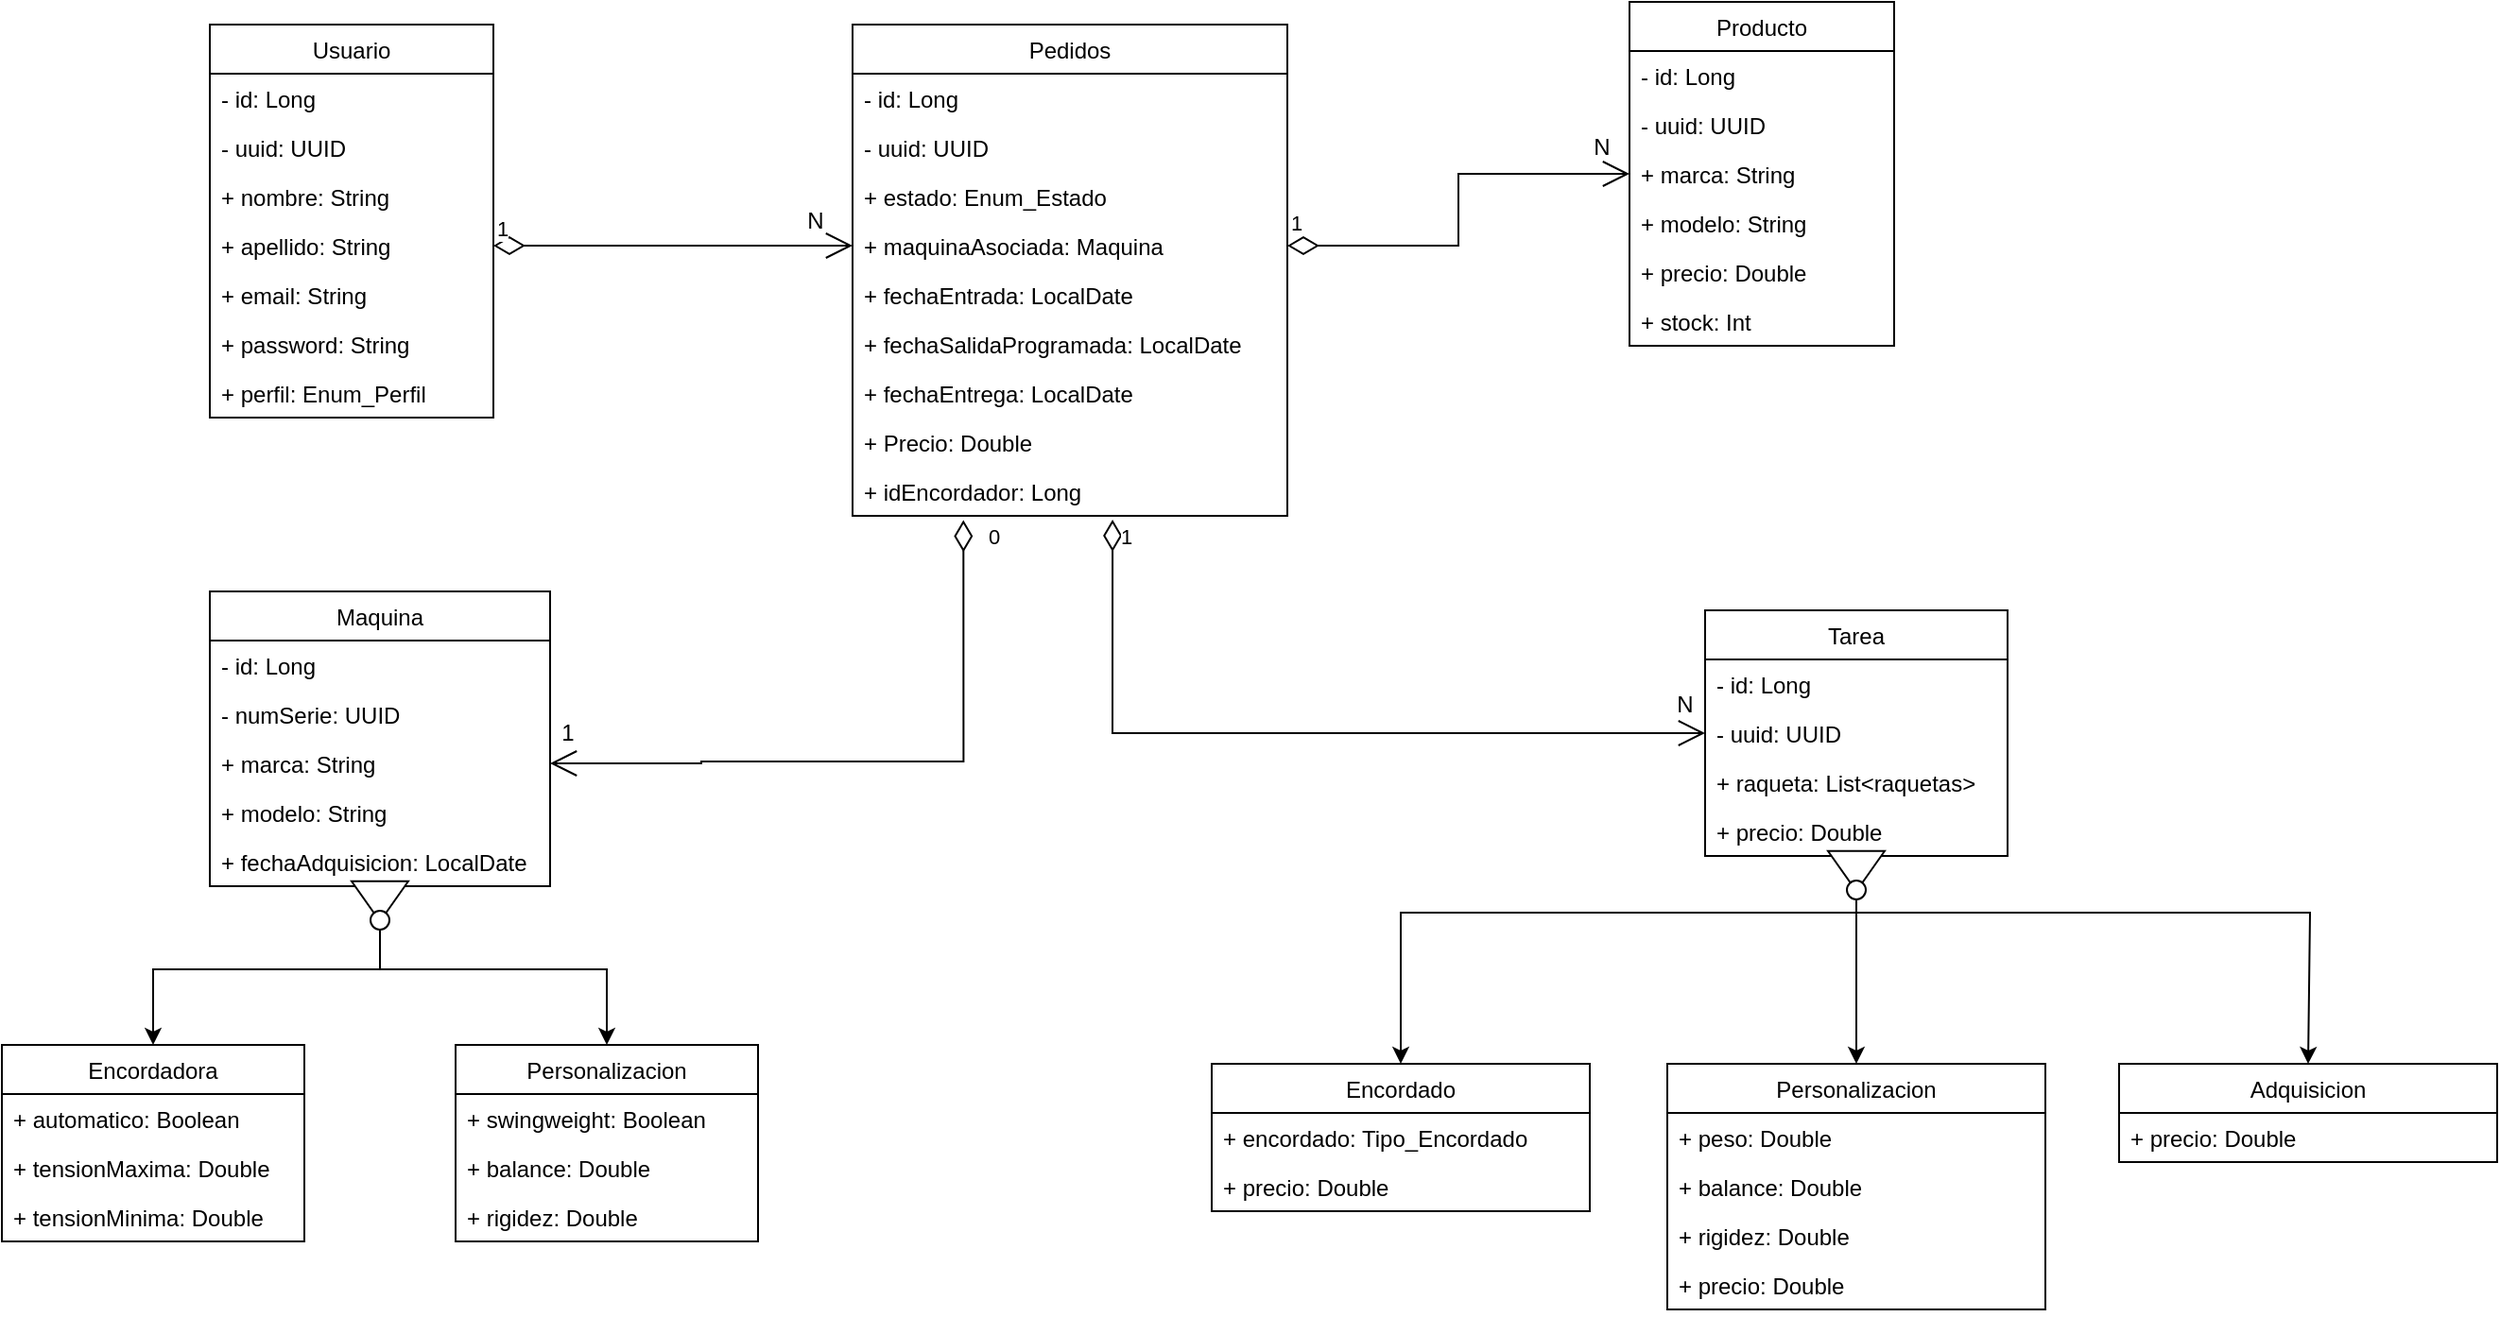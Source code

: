 <mxfile version="20.3.0" type="device"><diagram id="C5RBs43oDa-KdzZeNtuy" name="Page-1"><mxGraphModel dx="1584" dy="972" grid="1" gridSize="10" guides="1" tooltips="1" connect="1" arrows="1" fold="1" page="1" pageScale="1" pageWidth="827" pageHeight="1169" math="0" shadow="0"><root><mxCell id="WIyWlLk6GJQsqaUBKTNV-0"/><mxCell id="WIyWlLk6GJQsqaUBKTNV-1" parent="WIyWlLk6GJQsqaUBKTNV-0"/><mxCell id="wLVJEsf6AbZPAwA1VKSY-4" value="Usuario" style="swimlane;fontStyle=0;childLayout=stackLayout;horizontal=1;startSize=26;fillColor=none;horizontalStack=0;resizeParent=1;resizeParentMax=0;resizeLast=0;collapsible=1;marginBottom=0;" parent="WIyWlLk6GJQsqaUBKTNV-1" vertex="1"><mxGeometry x="240" y="80" width="150" height="208" as="geometry"/></mxCell><mxCell id="wLVJEsf6AbZPAwA1VKSY-5" value="- id: Long" style="text;strokeColor=none;fillColor=none;align=left;verticalAlign=top;spacingLeft=4;spacingRight=4;overflow=hidden;rotatable=0;points=[[0,0.5],[1,0.5]];portConstraint=eastwest;" parent="wLVJEsf6AbZPAwA1VKSY-4" vertex="1"><mxGeometry y="26" width="150" height="26" as="geometry"/></mxCell><mxCell id="wLVJEsf6AbZPAwA1VKSY-13" value="- uuid: UUID" style="text;strokeColor=none;fillColor=none;align=left;verticalAlign=top;spacingLeft=4;spacingRight=4;overflow=hidden;rotatable=0;points=[[0,0.5],[1,0.5]];portConstraint=eastwest;" parent="wLVJEsf6AbZPAwA1VKSY-4" vertex="1"><mxGeometry y="52" width="150" height="26" as="geometry"/></mxCell><mxCell id="wLVJEsf6AbZPAwA1VKSY-6" value="+ nombre: String" style="text;strokeColor=none;fillColor=none;align=left;verticalAlign=top;spacingLeft=4;spacingRight=4;overflow=hidden;rotatable=0;points=[[0,0.5],[1,0.5]];portConstraint=eastwest;" parent="wLVJEsf6AbZPAwA1VKSY-4" vertex="1"><mxGeometry y="78" width="150" height="26" as="geometry"/></mxCell><mxCell id="wLVJEsf6AbZPAwA1VKSY-7" value="+ apellido: String" style="text;strokeColor=none;fillColor=none;align=left;verticalAlign=top;spacingLeft=4;spacingRight=4;overflow=hidden;rotatable=0;points=[[0,0.5],[1,0.5]];portConstraint=eastwest;" parent="wLVJEsf6AbZPAwA1VKSY-4" vertex="1"><mxGeometry y="104" width="150" height="26" as="geometry"/></mxCell><mxCell id="wLVJEsf6AbZPAwA1VKSY-12" value="+ email: String&#10;" style="text;strokeColor=none;fillColor=none;align=left;verticalAlign=top;spacingLeft=4;spacingRight=4;overflow=hidden;rotatable=0;points=[[0,0.5],[1,0.5]];portConstraint=eastwest;" parent="wLVJEsf6AbZPAwA1VKSY-4" vertex="1"><mxGeometry y="130" width="150" height="26" as="geometry"/></mxCell><mxCell id="wLVJEsf6AbZPAwA1VKSY-14" value="+ password: String&#10;" style="text;strokeColor=none;fillColor=none;align=left;verticalAlign=top;spacingLeft=4;spacingRight=4;overflow=hidden;rotatable=0;points=[[0,0.5],[1,0.5]];portConstraint=eastwest;" parent="wLVJEsf6AbZPAwA1VKSY-4" vertex="1"><mxGeometry y="156" width="150" height="26" as="geometry"/></mxCell><mxCell id="wLVJEsf6AbZPAwA1VKSY-15" value="+ perfil: Enum_Perfil" style="text;strokeColor=none;fillColor=none;align=left;verticalAlign=top;spacingLeft=4;spacingRight=4;overflow=hidden;rotatable=0;points=[[0,0.5],[1,0.5]];portConstraint=eastwest;" parent="wLVJEsf6AbZPAwA1VKSY-4" vertex="1"><mxGeometry y="182" width="150" height="26" as="geometry"/></mxCell><mxCell id="wLVJEsf6AbZPAwA1VKSY-16" value="Pedidos" style="swimlane;fontStyle=0;childLayout=stackLayout;horizontal=1;startSize=26;fillColor=none;horizontalStack=0;resizeParent=1;resizeParentMax=0;resizeLast=0;collapsible=1;marginBottom=0;" parent="WIyWlLk6GJQsqaUBKTNV-1" vertex="1"><mxGeometry x="580" y="80" width="230" height="260" as="geometry"/></mxCell><mxCell id="wLVJEsf6AbZPAwA1VKSY-17" value="- id: Long" style="text;strokeColor=none;fillColor=none;align=left;verticalAlign=top;spacingLeft=4;spacingRight=4;overflow=hidden;rotatable=0;points=[[0,0.5],[1,0.5]];portConstraint=eastwest;" parent="wLVJEsf6AbZPAwA1VKSY-16" vertex="1"><mxGeometry y="26" width="230" height="26" as="geometry"/></mxCell><mxCell id="wLVJEsf6AbZPAwA1VKSY-18" value="- uuid: UUID" style="text;strokeColor=none;fillColor=none;align=left;verticalAlign=top;spacingLeft=4;spacingRight=4;overflow=hidden;rotatable=0;points=[[0,0.5],[1,0.5]];portConstraint=eastwest;" parent="wLVJEsf6AbZPAwA1VKSY-16" vertex="1"><mxGeometry y="52" width="230" height="26" as="geometry"/></mxCell><mxCell id="wLVJEsf6AbZPAwA1VKSY-19" value="+ estado: Enum_Estado" style="text;strokeColor=none;fillColor=none;align=left;verticalAlign=top;spacingLeft=4;spacingRight=4;overflow=hidden;rotatable=0;points=[[0,0.5],[1,0.5]];portConstraint=eastwest;" parent="wLVJEsf6AbZPAwA1VKSY-16" vertex="1"><mxGeometry y="78" width="230" height="26" as="geometry"/></mxCell><mxCell id="wLVJEsf6AbZPAwA1VKSY-20" value="+ maquinaAsociada: Maquina" style="text;strokeColor=none;fillColor=none;align=left;verticalAlign=top;spacingLeft=4;spacingRight=4;overflow=hidden;rotatable=0;points=[[0,0.5],[1,0.5]];portConstraint=eastwest;" parent="wLVJEsf6AbZPAwA1VKSY-16" vertex="1"><mxGeometry y="104" width="230" height="26" as="geometry"/></mxCell><mxCell id="wLVJEsf6AbZPAwA1VKSY-21" value="+ fechaEntrada: LocalDate" style="text;strokeColor=none;fillColor=none;align=left;verticalAlign=top;spacingLeft=4;spacingRight=4;overflow=hidden;rotatable=0;points=[[0,0.5],[1,0.5]];portConstraint=eastwest;" parent="wLVJEsf6AbZPAwA1VKSY-16" vertex="1"><mxGeometry y="130" width="230" height="26" as="geometry"/></mxCell><mxCell id="wLVJEsf6AbZPAwA1VKSY-22" value="+ fechaSalidaProgramada: LocalDate" style="text;strokeColor=none;fillColor=none;align=left;verticalAlign=top;spacingLeft=4;spacingRight=4;overflow=hidden;rotatable=0;points=[[0,0.5],[1,0.5]];portConstraint=eastwest;" parent="wLVJEsf6AbZPAwA1VKSY-16" vertex="1"><mxGeometry y="156" width="230" height="26" as="geometry"/></mxCell><mxCell id="wLVJEsf6AbZPAwA1VKSY-23" value="+ fechaEntrega: LocalDate" style="text;strokeColor=none;fillColor=none;align=left;verticalAlign=top;spacingLeft=4;spacingRight=4;overflow=hidden;rotatable=0;points=[[0,0.5],[1,0.5]];portConstraint=eastwest;" parent="wLVJEsf6AbZPAwA1VKSY-16" vertex="1"><mxGeometry y="182" width="230" height="26" as="geometry"/></mxCell><mxCell id="wLVJEsf6AbZPAwA1VKSY-24" value="+ Precio: Double" style="text;strokeColor=none;fillColor=none;align=left;verticalAlign=top;spacingLeft=4;spacingRight=4;overflow=hidden;rotatable=0;points=[[0,0.5],[1,0.5]];portConstraint=eastwest;" parent="wLVJEsf6AbZPAwA1VKSY-16" vertex="1"><mxGeometry y="208" width="230" height="26" as="geometry"/></mxCell><mxCell id="wLVJEsf6AbZPAwA1VKSY-25" value="+ idEncordador: Long" style="text;strokeColor=none;fillColor=none;align=left;verticalAlign=top;spacingLeft=4;spacingRight=4;overflow=hidden;rotatable=0;points=[[0,0.5],[1,0.5]];portConstraint=eastwest;" parent="wLVJEsf6AbZPAwA1VKSY-16" vertex="1"><mxGeometry y="234" width="230" height="26" as="geometry"/></mxCell><mxCell id="wLVJEsf6AbZPAwA1VKSY-26" value="1" style="endArrow=open;html=1;endSize=12;startArrow=diamondThin;startSize=14;startFill=0;edgeStyle=orthogonalEdgeStyle;align=left;verticalAlign=bottom;rounded=0;exitX=1;exitY=0.5;exitDx=0;exitDy=0;entryX=0;entryY=0.5;entryDx=0;entryDy=0;" parent="WIyWlLk6GJQsqaUBKTNV-1" source="wLVJEsf6AbZPAwA1VKSY-7" target="wLVJEsf6AbZPAwA1VKSY-20" edge="1"><mxGeometry x="-1" relative="1" as="geometry"><mxPoint x="410" y="190" as="sourcePoint"/><mxPoint x="570" y="190" as="targetPoint"/><mxPoint as="offset"/></mxGeometry></mxCell><mxCell id="wLVJEsf6AbZPAwA1VKSY-28" value="N" style="text;html=1;align=center;verticalAlign=middle;resizable=0;points=[];autosize=1;strokeColor=none;fillColor=none;" parent="WIyWlLk6GJQsqaUBKTNV-1" vertex="1"><mxGeometry x="545" y="169" width="30" height="30" as="geometry"/></mxCell><mxCell id="wLVJEsf6AbZPAwA1VKSY-29" value="Maquina" style="swimlane;fontStyle=0;childLayout=stackLayout;horizontal=1;startSize=26;fillColor=none;horizontalStack=0;resizeParent=1;resizeParentMax=0;resizeLast=0;collapsible=1;marginBottom=0;" parent="WIyWlLk6GJQsqaUBKTNV-1" vertex="1"><mxGeometry x="240" y="380" width="180" height="156" as="geometry"/></mxCell><mxCell id="wLVJEsf6AbZPAwA1VKSY-30" value="- id: Long" style="text;strokeColor=none;fillColor=none;align=left;verticalAlign=top;spacingLeft=4;spacingRight=4;overflow=hidden;rotatable=0;points=[[0,0.5],[1,0.5]];portConstraint=eastwest;" parent="wLVJEsf6AbZPAwA1VKSY-29" vertex="1"><mxGeometry y="26" width="180" height="26" as="geometry"/></mxCell><mxCell id="wLVJEsf6AbZPAwA1VKSY-31" value="- numSerie: UUID" style="text;strokeColor=none;fillColor=none;align=left;verticalAlign=top;spacingLeft=4;spacingRight=4;overflow=hidden;rotatable=0;points=[[0,0.5],[1,0.5]];portConstraint=eastwest;" parent="wLVJEsf6AbZPAwA1VKSY-29" vertex="1"><mxGeometry y="52" width="180" height="26" as="geometry"/></mxCell><mxCell id="wLVJEsf6AbZPAwA1VKSY-32" value="+ marca: String" style="text;strokeColor=none;fillColor=none;align=left;verticalAlign=top;spacingLeft=4;spacingRight=4;overflow=hidden;rotatable=0;points=[[0,0.5],[1,0.5]];portConstraint=eastwest;" parent="wLVJEsf6AbZPAwA1VKSY-29" vertex="1"><mxGeometry y="78" width="180" height="26" as="geometry"/></mxCell><mxCell id="wLVJEsf6AbZPAwA1VKSY-52" value="+ modelo: String" style="text;strokeColor=none;fillColor=none;align=left;verticalAlign=top;spacingLeft=4;spacingRight=4;overflow=hidden;rotatable=0;points=[[0,0.5],[1,0.5]];portConstraint=eastwest;" parent="wLVJEsf6AbZPAwA1VKSY-29" vertex="1"><mxGeometry y="104" width="180" height="26" as="geometry"/></mxCell><mxCell id="wLVJEsf6AbZPAwA1VKSY-53" value="+ fechaAdquisicion: LocalDate" style="text;strokeColor=none;fillColor=none;align=left;verticalAlign=top;spacingLeft=4;spacingRight=4;overflow=hidden;rotatable=0;points=[[0,0.5],[1,0.5]];portConstraint=eastwest;" parent="wLVJEsf6AbZPAwA1VKSY-29" vertex="1"><mxGeometry y="130" width="180" height="26" as="geometry"/></mxCell><mxCell id="wLVJEsf6AbZPAwA1VKSY-54" value="" style="triangle;whiteSpace=wrap;html=1;rotation=90;" parent="WIyWlLk6GJQsqaUBKTNV-1" vertex="1"><mxGeometry x="319.37" y="529" width="21.25" height="30" as="geometry"/></mxCell><mxCell id="wLVJEsf6AbZPAwA1VKSY-56" value="" style="ellipse;whiteSpace=wrap;html=1;aspect=fixed;" parent="WIyWlLk6GJQsqaUBKTNV-1" vertex="1"><mxGeometry x="325" y="549" width="10" height="10" as="geometry"/></mxCell><mxCell id="wLVJEsf6AbZPAwA1VKSY-57" value="" style="endArrow=classic;html=1;rounded=0;exitX=0.5;exitY=1;exitDx=0;exitDy=0;" parent="WIyWlLk6GJQsqaUBKTNV-1" source="wLVJEsf6AbZPAwA1VKSY-56" edge="1"><mxGeometry width="50" height="50" relative="1" as="geometry"><mxPoint x="330" y="660" as="sourcePoint"/><mxPoint x="210" y="620" as="targetPoint"/><Array as="points"><mxPoint x="330" y="580"/><mxPoint x="210" y="580"/></Array></mxGeometry></mxCell><mxCell id="wLVJEsf6AbZPAwA1VKSY-60" value="" style="endArrow=classic;html=1;rounded=0;exitX=0.5;exitY=1;exitDx=0;exitDy=0;" parent="WIyWlLk6GJQsqaUBKTNV-1" source="wLVJEsf6AbZPAwA1VKSY-56" edge="1"><mxGeometry width="50" height="50" relative="1" as="geometry"><mxPoint x="260" y="650" as="sourcePoint"/><mxPoint x="450" y="620" as="targetPoint"/><Array as="points"><mxPoint x="330" y="580"/><mxPoint x="450" y="580"/></Array></mxGeometry></mxCell><mxCell id="wLVJEsf6AbZPAwA1VKSY-61" value="Encordadora" style="swimlane;fontStyle=0;childLayout=stackLayout;horizontal=1;startSize=26;fillColor=none;horizontalStack=0;resizeParent=1;resizeParentMax=0;resizeLast=0;collapsible=1;marginBottom=0;" parent="WIyWlLk6GJQsqaUBKTNV-1" vertex="1"><mxGeometry x="130" y="620" width="160" height="104" as="geometry"/></mxCell><mxCell id="wLVJEsf6AbZPAwA1VKSY-62" value="+ automatico: Boolean" style="text;strokeColor=none;fillColor=none;align=left;verticalAlign=top;spacingLeft=4;spacingRight=4;overflow=hidden;rotatable=0;points=[[0,0.5],[1,0.5]];portConstraint=eastwest;" parent="wLVJEsf6AbZPAwA1VKSY-61" vertex="1"><mxGeometry y="26" width="160" height="26" as="geometry"/></mxCell><mxCell id="wLVJEsf6AbZPAwA1VKSY-63" value="+ tensionMaxima: Double" style="text;strokeColor=none;fillColor=none;align=left;verticalAlign=top;spacingLeft=4;spacingRight=4;overflow=hidden;rotatable=0;points=[[0,0.5],[1,0.5]];portConstraint=eastwest;" parent="wLVJEsf6AbZPAwA1VKSY-61" vertex="1"><mxGeometry y="52" width="160" height="26" as="geometry"/></mxCell><mxCell id="wLVJEsf6AbZPAwA1VKSY-64" value="+ tensionMinima: Double" style="text;strokeColor=none;fillColor=none;align=left;verticalAlign=top;spacingLeft=4;spacingRight=4;overflow=hidden;rotatable=0;points=[[0,0.5],[1,0.5]];portConstraint=eastwest;" parent="wLVJEsf6AbZPAwA1VKSY-61" vertex="1"><mxGeometry y="78" width="160" height="26" as="geometry"/></mxCell><mxCell id="wLVJEsf6AbZPAwA1VKSY-65" value="Personalizacion" style="swimlane;fontStyle=0;childLayout=stackLayout;horizontal=1;startSize=26;fillColor=none;horizontalStack=0;resizeParent=1;resizeParentMax=0;resizeLast=0;collapsible=1;marginBottom=0;" parent="WIyWlLk6GJQsqaUBKTNV-1" vertex="1"><mxGeometry x="370" y="620" width="160" height="104" as="geometry"><mxRectangle x="320" y="720" width="100" height="30" as="alternateBounds"/></mxGeometry></mxCell><mxCell id="wLVJEsf6AbZPAwA1VKSY-66" value="+ swingweight: Boolean" style="text;strokeColor=none;fillColor=none;align=left;verticalAlign=top;spacingLeft=4;spacingRight=4;overflow=hidden;rotatable=0;points=[[0,0.5],[1,0.5]];portConstraint=eastwest;" parent="wLVJEsf6AbZPAwA1VKSY-65" vertex="1"><mxGeometry y="26" width="160" height="26" as="geometry"/></mxCell><mxCell id="wLVJEsf6AbZPAwA1VKSY-67" value="+ balance: Double" style="text;strokeColor=none;fillColor=none;align=left;verticalAlign=top;spacingLeft=4;spacingRight=4;overflow=hidden;rotatable=0;points=[[0,0.5],[1,0.5]];portConstraint=eastwest;" parent="wLVJEsf6AbZPAwA1VKSY-65" vertex="1"><mxGeometry y="52" width="160" height="26" as="geometry"/></mxCell><mxCell id="wLVJEsf6AbZPAwA1VKSY-68" value="+ rigidez: Double" style="text;strokeColor=none;fillColor=none;align=left;verticalAlign=top;spacingLeft=4;spacingRight=4;overflow=hidden;rotatable=0;points=[[0,0.5],[1,0.5]];portConstraint=eastwest;" parent="wLVJEsf6AbZPAwA1VKSY-65" vertex="1"><mxGeometry y="78" width="160" height="26" as="geometry"/></mxCell><mxCell id="GIEl06KKrTqUNCEo8xZw-4" value="Producto" style="swimlane;fontStyle=0;childLayout=stackLayout;horizontal=1;startSize=26;fillColor=none;horizontalStack=0;resizeParent=1;resizeParentMax=0;resizeLast=0;collapsible=1;marginBottom=0;" vertex="1" parent="WIyWlLk6GJQsqaUBKTNV-1"><mxGeometry x="991" y="68" width="140" height="182" as="geometry"/></mxCell><mxCell id="GIEl06KKrTqUNCEo8xZw-5" value="- id: Long&#10;" style="text;strokeColor=none;fillColor=none;align=left;verticalAlign=top;spacingLeft=4;spacingRight=4;overflow=hidden;rotatable=0;points=[[0,0.5],[1,0.5]];portConstraint=eastwest;" vertex="1" parent="GIEl06KKrTqUNCEo8xZw-4"><mxGeometry y="26" width="140" height="26" as="geometry"/></mxCell><mxCell id="GIEl06KKrTqUNCEo8xZw-6" value="- uuid: UUID" style="text;strokeColor=none;fillColor=none;align=left;verticalAlign=top;spacingLeft=4;spacingRight=4;overflow=hidden;rotatable=0;points=[[0,0.5],[1,0.5]];portConstraint=eastwest;" vertex="1" parent="GIEl06KKrTqUNCEo8xZw-4"><mxGeometry y="52" width="140" height="26" as="geometry"/></mxCell><mxCell id="GIEl06KKrTqUNCEo8xZw-7" value="+ marca: String" style="text;strokeColor=none;fillColor=none;align=left;verticalAlign=top;spacingLeft=4;spacingRight=4;overflow=hidden;rotatable=0;points=[[0,0.5],[1,0.5]];portConstraint=eastwest;" vertex="1" parent="GIEl06KKrTqUNCEo8xZw-4"><mxGeometry y="78" width="140" height="26" as="geometry"/></mxCell><mxCell id="GIEl06KKrTqUNCEo8xZw-8" value="+ modelo: String" style="text;strokeColor=none;fillColor=none;align=left;verticalAlign=top;spacingLeft=4;spacingRight=4;overflow=hidden;rotatable=0;points=[[0,0.5],[1,0.5]];portConstraint=eastwest;" vertex="1" parent="GIEl06KKrTqUNCEo8xZw-4"><mxGeometry y="104" width="140" height="26" as="geometry"/></mxCell><mxCell id="GIEl06KKrTqUNCEo8xZw-9" value="+ precio: Double" style="text;strokeColor=none;fillColor=none;align=left;verticalAlign=top;spacingLeft=4;spacingRight=4;overflow=hidden;rotatable=0;points=[[0,0.5],[1,0.5]];portConstraint=eastwest;" vertex="1" parent="GIEl06KKrTqUNCEo8xZw-4"><mxGeometry y="130" width="140" height="26" as="geometry"/></mxCell><mxCell id="GIEl06KKrTqUNCEo8xZw-10" value="+ stock: Int" style="text;strokeColor=none;fillColor=none;align=left;verticalAlign=top;spacingLeft=4;spacingRight=4;overflow=hidden;rotatable=0;points=[[0,0.5],[1,0.5]];portConstraint=eastwest;" vertex="1" parent="GIEl06KKrTqUNCEo8xZw-4"><mxGeometry y="156" width="140" height="26" as="geometry"/></mxCell><mxCell id="GIEl06KKrTqUNCEo8xZw-11" value="Tarea" style="swimlane;fontStyle=0;childLayout=stackLayout;horizontal=1;startSize=26;fillColor=none;horizontalStack=0;resizeParent=1;resizeParentMax=0;resizeLast=0;collapsible=1;marginBottom=0;" vertex="1" parent="WIyWlLk6GJQsqaUBKTNV-1"><mxGeometry x="1031" y="390" width="160" height="130" as="geometry"/></mxCell><mxCell id="GIEl06KKrTqUNCEo8xZw-12" value="- id: Long" style="text;strokeColor=none;fillColor=none;align=left;verticalAlign=top;spacingLeft=4;spacingRight=4;overflow=hidden;rotatable=0;points=[[0,0.5],[1,0.5]];portConstraint=eastwest;" vertex="1" parent="GIEl06KKrTqUNCEo8xZw-11"><mxGeometry y="26" width="160" height="26" as="geometry"/></mxCell><mxCell id="GIEl06KKrTqUNCEo8xZw-13" value="- uuid: UUID" style="text;strokeColor=none;fillColor=none;align=left;verticalAlign=top;spacingLeft=4;spacingRight=4;overflow=hidden;rotatable=0;points=[[0,0.5],[1,0.5]];portConstraint=eastwest;" vertex="1" parent="GIEl06KKrTqUNCEo8xZw-11"><mxGeometry y="52" width="160" height="26" as="geometry"/></mxCell><mxCell id="GIEl06KKrTqUNCEo8xZw-14" value="+ raqueta: List&lt;raquetas&gt;" style="text;strokeColor=none;fillColor=none;align=left;verticalAlign=top;spacingLeft=4;spacingRight=4;overflow=hidden;rotatable=0;points=[[0,0.5],[1,0.5]];portConstraint=eastwest;" vertex="1" parent="GIEl06KKrTqUNCEo8xZw-11"><mxGeometry y="78" width="160" height="26" as="geometry"/></mxCell><mxCell id="GIEl06KKrTqUNCEo8xZw-18" value="+ precio: Double" style="text;strokeColor=none;fillColor=none;align=left;verticalAlign=top;spacingLeft=4;spacingRight=4;overflow=hidden;rotatable=0;points=[[0,0.5],[1,0.5]];portConstraint=eastwest;" vertex="1" parent="GIEl06KKrTqUNCEo8xZw-11"><mxGeometry y="104" width="160" height="26" as="geometry"/></mxCell><mxCell id="GIEl06KKrTqUNCEo8xZw-16" value="" style="triangle;whiteSpace=wrap;html=1;rotation=90;" vertex="1" parent="WIyWlLk6GJQsqaUBKTNV-1"><mxGeometry x="1100.38" y="513" width="21.25" height="30" as="geometry"/></mxCell><mxCell id="GIEl06KKrTqUNCEo8xZw-17" value="" style="ellipse;whiteSpace=wrap;html=1;aspect=fixed;" vertex="1" parent="WIyWlLk6GJQsqaUBKTNV-1"><mxGeometry x="1106.01" y="533" width="10" height="10" as="geometry"/></mxCell><mxCell id="GIEl06KKrTqUNCEo8xZw-20" value="" style="endArrow=classic;html=1;rounded=0;exitX=0.5;exitY=1;exitDx=0;exitDy=0;entryX=0.5;entryY=0;entryDx=0;entryDy=0;" edge="1" parent="WIyWlLk6GJQsqaUBKTNV-1" source="GIEl06KKrTqUNCEo8xZw-17" target="GIEl06KKrTqUNCEo8xZw-27"><mxGeometry width="50" height="50" relative="1" as="geometry"><mxPoint x="1100" y="660" as="sourcePoint"/><mxPoint x="1111" y="630" as="targetPoint"/></mxGeometry></mxCell><mxCell id="GIEl06KKrTqUNCEo8xZw-21" value="" style="endArrow=classic;html=1;rounded=0;exitX=0.5;exitY=1;exitDx=0;exitDy=0;entryX=0.5;entryY=0;entryDx=0;entryDy=0;" edge="1" parent="WIyWlLk6GJQsqaUBKTNV-1" source="GIEl06KKrTqUNCEo8xZw-17" target="GIEl06KKrTqUNCEo8xZw-32"><mxGeometry width="50" height="50" relative="1" as="geometry"><mxPoint x="1121.01" y="553" as="sourcePoint"/><mxPoint x="1350.571" y="630" as="targetPoint"/><Array as="points"><mxPoint x="1111" y="550"/><mxPoint x="1351" y="550"/></Array></mxGeometry></mxCell><mxCell id="GIEl06KKrTqUNCEo8xZw-22" value="" style="endArrow=classic;html=1;rounded=0;exitX=0.5;exitY=1;exitDx=0;exitDy=0;entryX=0.5;entryY=0;entryDx=0;entryDy=0;" edge="1" parent="WIyWlLk6GJQsqaUBKTNV-1" source="GIEl06KKrTqUNCEo8xZw-17" target="GIEl06KKrTqUNCEo8xZw-23"><mxGeometry width="50" height="50" relative="1" as="geometry"><mxPoint x="1121.01" y="553" as="sourcePoint"/><mxPoint x="870" y="630" as="targetPoint"/><Array as="points"><mxPoint x="1111" y="550"/><mxPoint x="870" y="550"/></Array></mxGeometry></mxCell><mxCell id="GIEl06KKrTqUNCEo8xZw-23" value="Encordado" style="swimlane;fontStyle=0;childLayout=stackLayout;horizontal=1;startSize=26;fillColor=none;horizontalStack=0;resizeParent=1;resizeParentMax=0;resizeLast=0;collapsible=1;marginBottom=0;" vertex="1" parent="WIyWlLk6GJQsqaUBKTNV-1"><mxGeometry x="770" y="630" width="200" height="78" as="geometry"/></mxCell><mxCell id="GIEl06KKrTqUNCEo8xZw-24" value="+ encordado: Tipo_Encordado" style="text;strokeColor=none;fillColor=none;align=left;verticalAlign=top;spacingLeft=4;spacingRight=4;overflow=hidden;rotatable=0;points=[[0,0.5],[1,0.5]];portConstraint=eastwest;" vertex="1" parent="GIEl06KKrTqUNCEo8xZw-23"><mxGeometry y="26" width="200" height="26" as="geometry"/></mxCell><mxCell id="GIEl06KKrTqUNCEo8xZw-25" value="+ precio: Double" style="text;strokeColor=none;fillColor=none;align=left;verticalAlign=top;spacingLeft=4;spacingRight=4;overflow=hidden;rotatable=0;points=[[0,0.5],[1,0.5]];portConstraint=eastwest;" vertex="1" parent="GIEl06KKrTqUNCEo8xZw-23"><mxGeometry y="52" width="200" height="26" as="geometry"/></mxCell><mxCell id="GIEl06KKrTqUNCEo8xZw-27" value="Personalizacion" style="swimlane;fontStyle=0;childLayout=stackLayout;horizontal=1;startSize=26;fillColor=none;horizontalStack=0;resizeParent=1;resizeParentMax=0;resizeLast=0;collapsible=1;marginBottom=0;" vertex="1" parent="WIyWlLk6GJQsqaUBKTNV-1"><mxGeometry x="1011" y="630" width="200" height="130" as="geometry"/></mxCell><mxCell id="GIEl06KKrTqUNCEo8xZw-28" value="+ peso: Double" style="text;strokeColor=none;fillColor=none;align=left;verticalAlign=top;spacingLeft=4;spacingRight=4;overflow=hidden;rotatable=0;points=[[0,0.5],[1,0.5]];portConstraint=eastwest;" vertex="1" parent="GIEl06KKrTqUNCEo8xZw-27"><mxGeometry y="26" width="200" height="26" as="geometry"/></mxCell><mxCell id="GIEl06KKrTqUNCEo8xZw-29" value="+ balance: Double" style="text;strokeColor=none;fillColor=none;align=left;verticalAlign=top;spacingLeft=4;spacingRight=4;overflow=hidden;rotatable=0;points=[[0,0.5],[1,0.5]];portConstraint=eastwest;" vertex="1" parent="GIEl06KKrTqUNCEo8xZw-27"><mxGeometry y="52" width="200" height="26" as="geometry"/></mxCell><mxCell id="GIEl06KKrTqUNCEo8xZw-30" value="+ rigidez: Double" style="text;strokeColor=none;fillColor=none;align=left;verticalAlign=top;spacingLeft=4;spacingRight=4;overflow=hidden;rotatable=0;points=[[0,0.5],[1,0.5]];portConstraint=eastwest;" vertex="1" parent="GIEl06KKrTqUNCEo8xZw-27"><mxGeometry y="78" width="200" height="26" as="geometry"/></mxCell><mxCell id="GIEl06KKrTqUNCEo8xZw-31" value="+ precio: Double" style="text;strokeColor=none;fillColor=none;align=left;verticalAlign=top;spacingLeft=4;spacingRight=4;overflow=hidden;rotatable=0;points=[[0,0.5],[1,0.5]];portConstraint=eastwest;" vertex="1" parent="GIEl06KKrTqUNCEo8xZw-27"><mxGeometry y="104" width="200" height="26" as="geometry"/></mxCell><mxCell id="GIEl06KKrTqUNCEo8xZw-32" value="Adquisicion" style="swimlane;fontStyle=0;childLayout=stackLayout;horizontal=1;startSize=26;fillColor=none;horizontalStack=0;resizeParent=1;resizeParentMax=0;resizeLast=0;collapsible=1;marginBottom=0;" vertex="1" parent="WIyWlLk6GJQsqaUBKTNV-1"><mxGeometry x="1250" y="630" width="200" height="52" as="geometry"/></mxCell><mxCell id="GIEl06KKrTqUNCEo8xZw-34" value="+ precio: Double" style="text;strokeColor=none;fillColor=none;align=left;verticalAlign=top;spacingLeft=4;spacingRight=4;overflow=hidden;rotatable=0;points=[[0,0.5],[1,0.5]];portConstraint=eastwest;" vertex="1" parent="GIEl06KKrTqUNCEo8xZw-32"><mxGeometry y="26" width="200" height="26" as="geometry"/></mxCell><mxCell id="GIEl06KKrTqUNCEo8xZw-35" value="1" style="endArrow=open;html=1;endSize=12;startArrow=diamondThin;startSize=14;startFill=0;edgeStyle=orthogonalEdgeStyle;align=left;verticalAlign=bottom;rounded=0;exitX=1;exitY=0.5;exitDx=0;exitDy=0;entryX=0;entryY=0.5;entryDx=0;entryDy=0;" edge="1" parent="WIyWlLk6GJQsqaUBKTNV-1" source="wLVJEsf6AbZPAwA1VKSY-20" target="GIEl06KKrTqUNCEo8xZw-7"><mxGeometry x="-1" y="3" relative="1" as="geometry"><mxPoint x="840" y="220" as="sourcePoint"/><mxPoint x="970" y="200" as="targetPoint"/></mxGeometry></mxCell><mxCell id="GIEl06KKrTqUNCEo8xZw-36" value="N&lt;br&gt;" style="text;html=1;align=center;verticalAlign=middle;resizable=0;points=[];autosize=1;strokeColor=none;fillColor=none;" vertex="1" parent="WIyWlLk6GJQsqaUBKTNV-1"><mxGeometry x="961" y="130" width="30" height="30" as="geometry"/></mxCell><mxCell id="GIEl06KKrTqUNCEo8xZw-37" value="0" style="endArrow=open;html=1;endSize=12;startArrow=diamondThin;startSize=14;startFill=0;edgeStyle=orthogonalEdgeStyle;align=left;verticalAlign=bottom;rounded=0;exitX=0.255;exitY=1.086;exitDx=0;exitDy=0;exitPerimeter=0;entryX=1;entryY=0.5;entryDx=0;entryDy=0;" edge="1" parent="WIyWlLk6GJQsqaUBKTNV-1" source="wLVJEsf6AbZPAwA1VKSY-25" target="wLVJEsf6AbZPAwA1VKSY-32"><mxGeometry x="-0.897" y="11" relative="1" as="geometry"><mxPoint x="590" y="440" as="sourcePoint"/><mxPoint x="750" y="440" as="targetPoint"/><Array as="points"><mxPoint x="639" y="470"/><mxPoint x="500" y="470"/></Array><mxPoint as="offset"/></mxGeometry></mxCell><mxCell id="GIEl06KKrTqUNCEo8xZw-38" value="1" style="text;html=1;align=center;verticalAlign=middle;resizable=0;points=[];autosize=1;strokeColor=none;fillColor=none;" vertex="1" parent="WIyWlLk6GJQsqaUBKTNV-1"><mxGeometry x="414" y="440" width="30" height="30" as="geometry"/></mxCell><mxCell id="GIEl06KKrTqUNCEo8xZw-39" value="1" style="endArrow=open;html=1;endSize=12;startArrow=diamondThin;startSize=14;startFill=0;edgeStyle=orthogonalEdgeStyle;align=left;verticalAlign=bottom;rounded=0;exitX=0.598;exitY=1.077;exitDx=0;exitDy=0;exitPerimeter=0;entryX=0;entryY=0.5;entryDx=0;entryDy=0;" edge="1" parent="WIyWlLk6GJQsqaUBKTNV-1" source="wLVJEsf6AbZPAwA1VKSY-25" target="GIEl06KKrTqUNCEo8xZw-13"><mxGeometry x="-0.916" y="2" relative="1" as="geometry"><mxPoint x="710" y="410" as="sourcePoint"/><mxPoint x="870" y="410" as="targetPoint"/><Array as="points"><mxPoint x="718" y="455"/></Array><mxPoint as="offset"/></mxGeometry></mxCell><mxCell id="GIEl06KKrTqUNCEo8xZw-40" value="N" style="text;html=1;align=center;verticalAlign=middle;resizable=0;points=[];autosize=1;strokeColor=none;fillColor=none;" vertex="1" parent="WIyWlLk6GJQsqaUBKTNV-1"><mxGeometry x="1005" y="425" width="30" height="30" as="geometry"/></mxCell></root></mxGraphModel></diagram></mxfile>